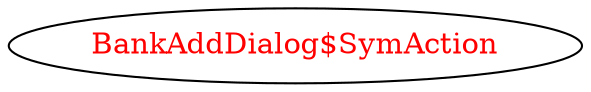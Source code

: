 digraph dependencyGraph {
 concentrate=true;
 ranksep="2.0";
 rankdir="LR"; 
 splines="ortho";
"BankAddDialog$SymAction" [fontcolor="red"];
}
